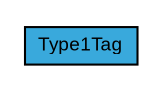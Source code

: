 #!/usr/local/bin/dot
#
# Class diagram 
# Generated by UMLGraph version R5_7_2-3-gee82a7 (http://www.umlgraph.org/)
#

digraph G {
	edge [fontname="arial",fontsize=10,labelfontname="arial",labelfontsize=10];
	node [fontname="arial",fontsize=10,shape=plaintext];
	nodesep=0.25;
	ranksep=0.5;
	// com.st.st25sdk.type1.Type1Tag
	c2024 [label=<<table title="com.st.st25sdk.type1.Type1Tag" border="0" cellborder="1" cellspacing="0" cellpadding="2" port="p" bgcolor="#39a9dc" href="./Type1Tag.html">
		<tr><td><table border="0" cellspacing="0" cellpadding="1">
<tr><td align="center" balign="center"> Type1Tag </td></tr>
		</table></td></tr>
		</table>>, URL="./Type1Tag.html", fontname="arial", fontcolor="black", fontsize=9.0];
}

